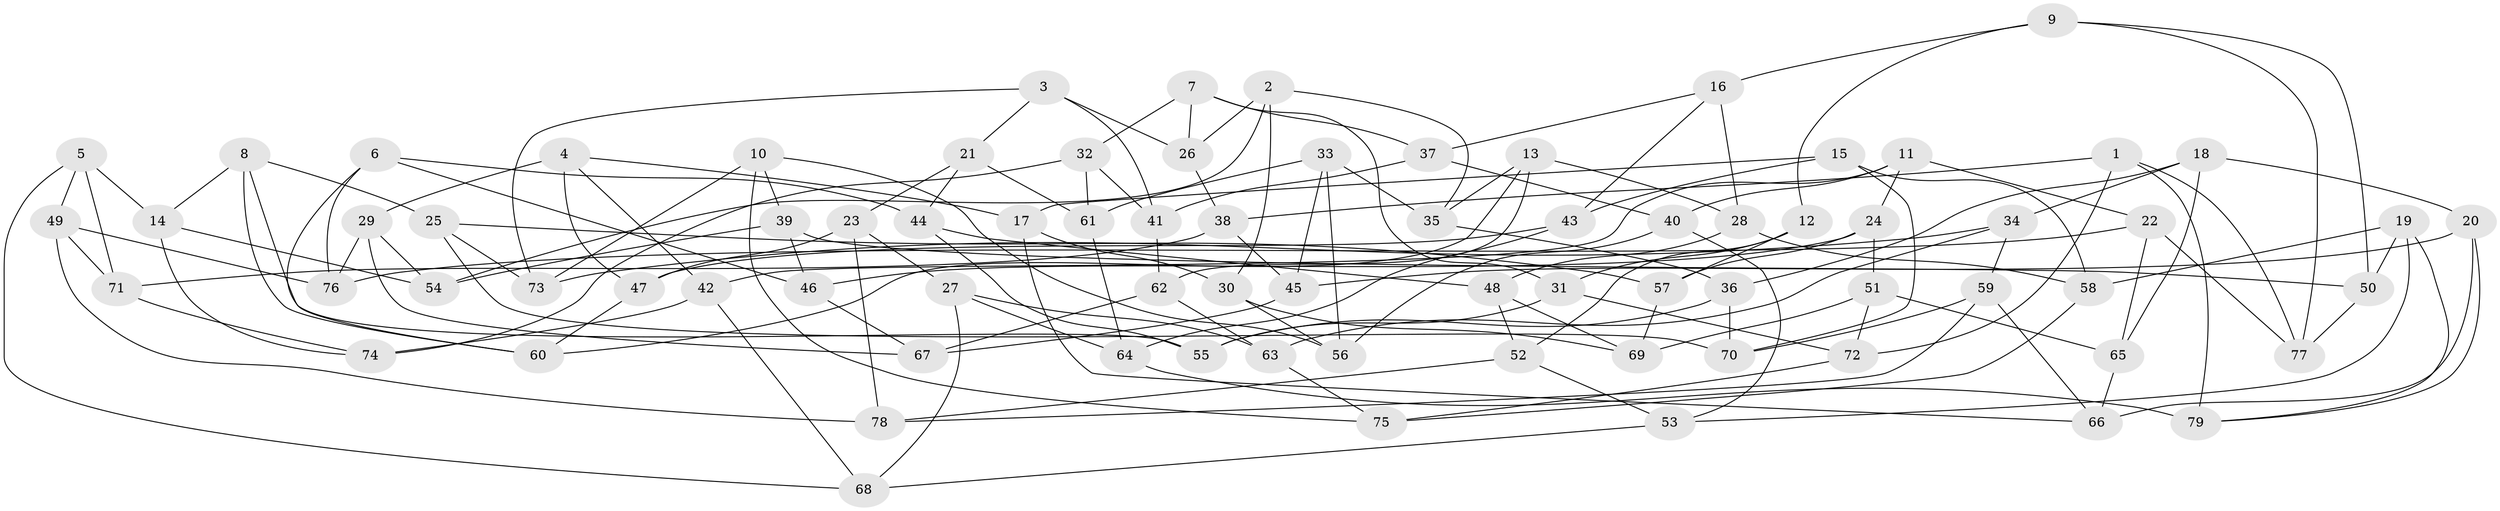// Generated by graph-tools (version 1.1) at 2025/16/03/09/25 04:16:32]
// undirected, 79 vertices, 158 edges
graph export_dot {
graph [start="1"]
  node [color=gray90,style=filled];
  1;
  2;
  3;
  4;
  5;
  6;
  7;
  8;
  9;
  10;
  11;
  12;
  13;
  14;
  15;
  16;
  17;
  18;
  19;
  20;
  21;
  22;
  23;
  24;
  25;
  26;
  27;
  28;
  29;
  30;
  31;
  32;
  33;
  34;
  35;
  36;
  37;
  38;
  39;
  40;
  41;
  42;
  43;
  44;
  45;
  46;
  47;
  48;
  49;
  50;
  51;
  52;
  53;
  54;
  55;
  56;
  57;
  58;
  59;
  60;
  61;
  62;
  63;
  64;
  65;
  66;
  67;
  68;
  69;
  70;
  71;
  72;
  73;
  74;
  75;
  76;
  77;
  78;
  79;
  1 -- 77;
  1 -- 38;
  1 -- 72;
  1 -- 79;
  2 -- 30;
  2 -- 54;
  2 -- 35;
  2 -- 26;
  3 -- 73;
  3 -- 41;
  3 -- 21;
  3 -- 26;
  4 -- 42;
  4 -- 47;
  4 -- 29;
  4 -- 17;
  5 -- 14;
  5 -- 71;
  5 -- 49;
  5 -- 68;
  6 -- 60;
  6 -- 46;
  6 -- 44;
  6 -- 76;
  7 -- 31;
  7 -- 26;
  7 -- 32;
  7 -- 37;
  8 -- 55;
  8 -- 60;
  8 -- 14;
  8 -- 25;
  9 -- 77;
  9 -- 12;
  9 -- 16;
  9 -- 50;
  10 -- 75;
  10 -- 73;
  10 -- 56;
  10 -- 39;
  11 -- 42;
  11 -- 22;
  11 -- 40;
  11 -- 24;
  12 -- 57;
  12 -- 52;
  12 -- 31;
  13 -- 62;
  13 -- 60;
  13 -- 35;
  13 -- 28;
  14 -- 74;
  14 -- 54;
  15 -- 58;
  15 -- 43;
  15 -- 17;
  15 -- 70;
  16 -- 28;
  16 -- 43;
  16 -- 37;
  17 -- 30;
  17 -- 66;
  18 -- 20;
  18 -- 36;
  18 -- 34;
  18 -- 65;
  19 -- 79;
  19 -- 53;
  19 -- 50;
  19 -- 58;
  20 -- 45;
  20 -- 66;
  20 -- 79;
  21 -- 61;
  21 -- 23;
  21 -- 44;
  22 -- 65;
  22 -- 76;
  22 -- 77;
  23 -- 27;
  23 -- 78;
  23 -- 47;
  24 -- 46;
  24 -- 51;
  24 -- 57;
  25 -- 70;
  25 -- 57;
  25 -- 73;
  26 -- 38;
  27 -- 63;
  27 -- 64;
  27 -- 68;
  28 -- 58;
  28 -- 48;
  29 -- 76;
  29 -- 67;
  29 -- 54;
  30 -- 69;
  30 -- 56;
  31 -- 72;
  31 -- 55;
  32 -- 74;
  32 -- 41;
  32 -- 61;
  33 -- 35;
  33 -- 61;
  33 -- 45;
  33 -- 56;
  34 -- 59;
  34 -- 73;
  34 -- 63;
  35 -- 36;
  36 -- 55;
  36 -- 70;
  37 -- 40;
  37 -- 41;
  38 -- 45;
  38 -- 71;
  39 -- 50;
  39 -- 54;
  39 -- 46;
  40 -- 56;
  40 -- 53;
  41 -- 62;
  42 -- 74;
  42 -- 68;
  43 -- 64;
  43 -- 47;
  44 -- 48;
  44 -- 55;
  45 -- 67;
  46 -- 67;
  47 -- 60;
  48 -- 69;
  48 -- 52;
  49 -- 76;
  49 -- 71;
  49 -- 78;
  50 -- 77;
  51 -- 69;
  51 -- 72;
  51 -- 65;
  52 -- 78;
  52 -- 53;
  53 -- 68;
  57 -- 69;
  58 -- 75;
  59 -- 78;
  59 -- 66;
  59 -- 70;
  61 -- 64;
  62 -- 63;
  62 -- 67;
  63 -- 75;
  64 -- 79;
  65 -- 66;
  71 -- 74;
  72 -- 75;
}
